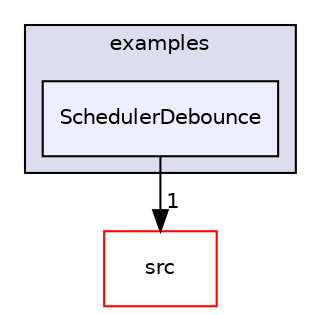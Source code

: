 digraph "examples/SchedulerDebounce" {
  compound=true
  node [ fontsize="10", fontname="Helvetica"];
  edge [ labelfontsize="10", labelfontname="Helvetica"];
  subgraph clusterdir_d28a4824dc47e487b107a5db32ef43c4 {
    graph [ bgcolor="#ddddee", pencolor="black", label="examples" fontname="Helvetica", fontsize="10", URL="dir_d28a4824dc47e487b107a5db32ef43c4.html"]
  dir_02d3d06cfb105a612c8a678da8ec8be3 [shape=box, label="SchedulerDebounce", style="filled", fillcolor="#eeeeff", pencolor="black", URL="dir_02d3d06cfb105a612c8a678da8ec8be3.html"];
  }
  dir_68267d1309a1af8e8297ef4c3efbcdba [shape=box label="src" fillcolor="white" style="filled" color="red" URL="dir_68267d1309a1af8e8297ef4c3efbcdba.html"];
  dir_02d3d06cfb105a612c8a678da8ec8be3->dir_68267d1309a1af8e8297ef4c3efbcdba [headlabel="1", labeldistance=1.5 headhref="dir_000013_000023.html"];
}
